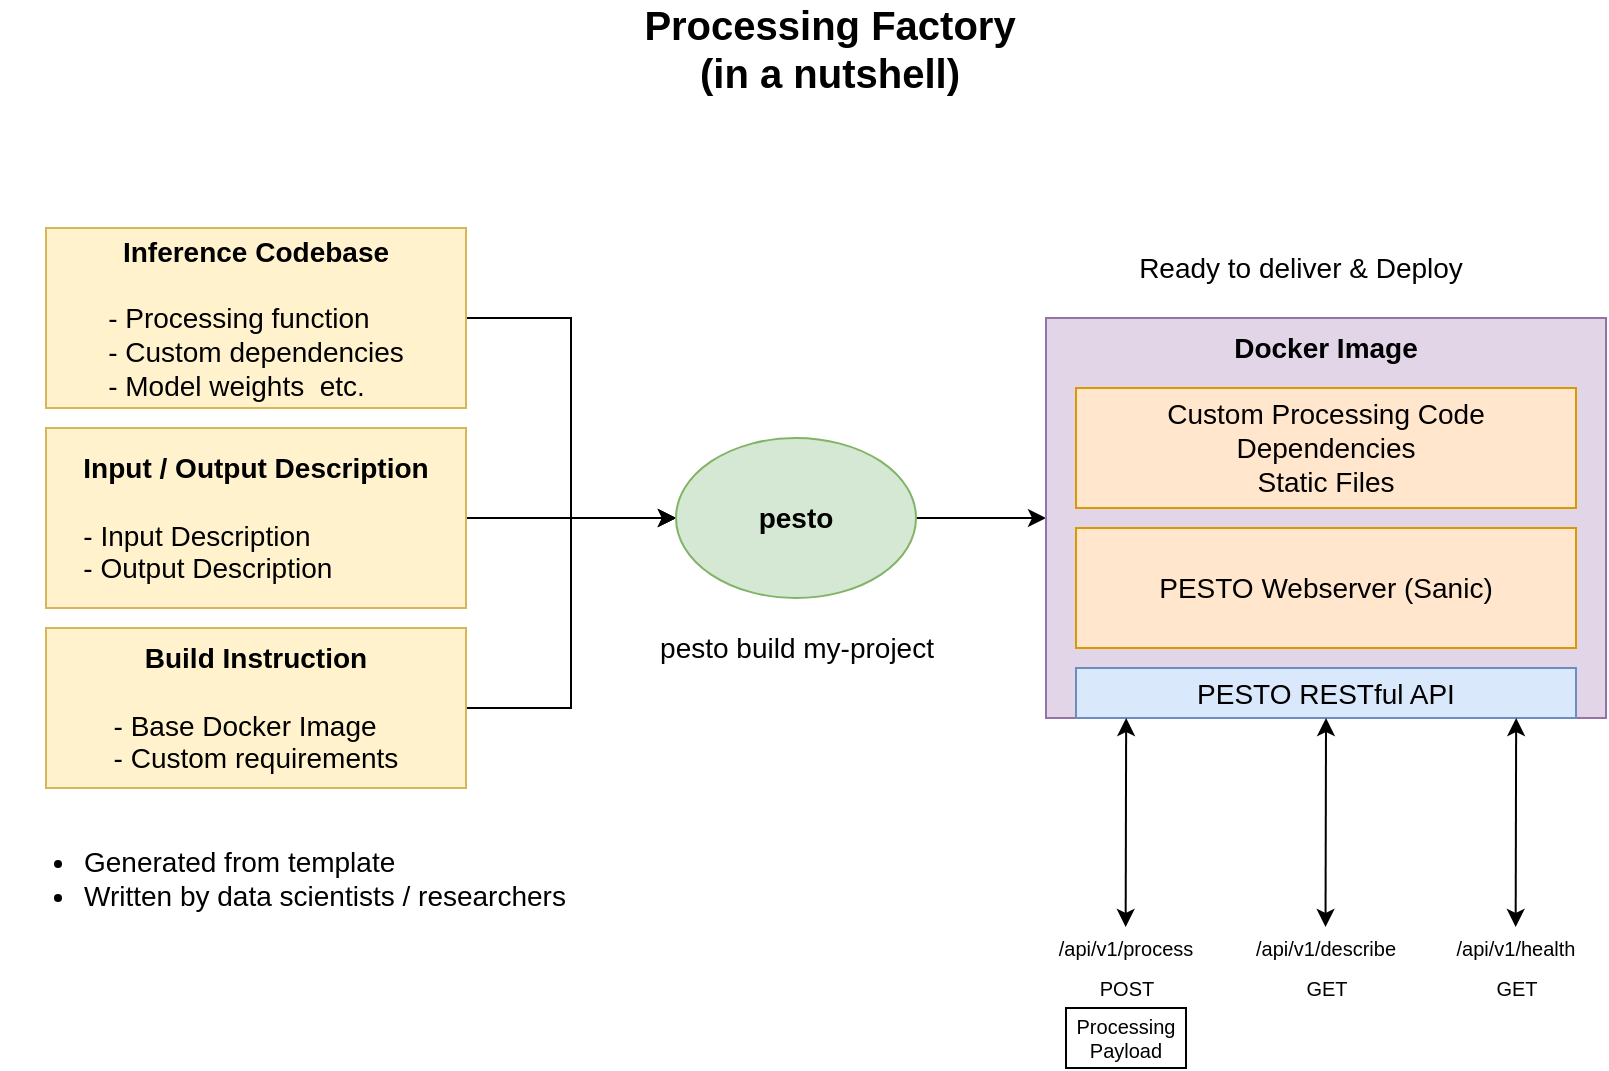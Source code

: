 <mxfile version="13.0.3" type="device" pages="3"><diagram id="gQ1yAafDCcQZC_SRkYF9" name="In a Nutshell"><mxGraphModel dx="2370" dy="1545" grid="1" gridSize="10" guides="1" tooltips="1" connect="1" arrows="1" fold="1" page="1" pageScale="1" pageWidth="850" pageHeight="1100" math="0" shadow="0"><root><mxCell id="0"/><mxCell id="1" parent="0"/><mxCell id="8xrovbTtMWCS1H6UvcHA-2" value="Processing Factory (in a nutshell)" style="text;html=1;strokeColor=none;fillColor=none;align=center;verticalAlign=middle;whiteSpace=wrap;rounded=0;fontSize=20;fontStyle=1" parent="1" vertex="1"><mxGeometry x="330" y="50" width="210" height="20" as="geometry"/></mxCell><mxCell id="8xrovbTtMWCS1H6UvcHA-10" style="edgeStyle=orthogonalEdgeStyle;rounded=0;orthogonalLoop=1;jettySize=auto;html=1;exitX=1;exitY=0.5;exitDx=0;exitDy=0;entryX=0;entryY=0.5;entryDx=0;entryDy=0;" parent="1" source="8xrovbTtMWCS1H6UvcHA-4" target="8xrovbTtMWCS1H6UvcHA-7" edge="1"><mxGeometry relative="1" as="geometry"/></mxCell><mxCell id="8xrovbTtMWCS1H6UvcHA-4" value="&lt;b style=&quot;font-size: 14px&quot;&gt;Inference Codebase&lt;br style=&quot;font-size: 14px&quot;&gt;&lt;/b&gt;&lt;br style=&quot;font-size: 14px&quot;&gt;&lt;div style=&quot;text-align: left&quot;&gt;&lt;span&gt;- Processing function&lt;/span&gt;&lt;/div&gt;&lt;div style=&quot;text-align: left&quot;&gt;&lt;span&gt;- Custom dependencies&lt;/span&gt;&lt;/div&gt;&lt;div style=&quot;text-align: left&quot;&gt;&lt;span&gt;- Model weights&amp;nbsp; etc.&lt;/span&gt;&lt;/div&gt;" style="rounded=0;whiteSpace=wrap;html=1;fillColor=#fff2cc;strokeColor=#d6b656;fontSize=14;" parent="1" vertex="1"><mxGeometry x="43" y="150" width="210" height="90" as="geometry"/></mxCell><mxCell id="8xrovbTtMWCS1H6UvcHA-9" style="edgeStyle=orthogonalEdgeStyle;rounded=0;orthogonalLoop=1;jettySize=auto;html=1;exitX=1;exitY=0.5;exitDx=0;exitDy=0;" parent="1" source="8xrovbTtMWCS1H6UvcHA-5" target="8xrovbTtMWCS1H6UvcHA-7" edge="1"><mxGeometry relative="1" as="geometry"/></mxCell><mxCell id="8xrovbTtMWCS1H6UvcHA-5" value="&lt;b style=&quot;font-size: 14px&quot;&gt;Input / Output Description&lt;br style=&quot;font-size: 14px&quot;&gt;&lt;/b&gt;&lt;br style=&quot;font-size: 14px&quot;&gt;&lt;div style=&quot;text-align: left&quot;&gt;&lt;span&gt;- Input Description&lt;/span&gt;&lt;/div&gt;&lt;div style=&quot;text-align: left&quot;&gt;&lt;span&gt;- Output Description&lt;/span&gt;&lt;/div&gt;" style="rounded=0;whiteSpace=wrap;html=1;fillColor=#fff2cc;strokeColor=#d6b656;fontSize=14;" parent="1" vertex="1"><mxGeometry x="43" y="250" width="210" height="90" as="geometry"/></mxCell><mxCell id="8xrovbTtMWCS1H6UvcHA-8" style="edgeStyle=orthogonalEdgeStyle;rounded=0;orthogonalLoop=1;jettySize=auto;html=1;exitX=1;exitY=0.5;exitDx=0;exitDy=0;entryX=0;entryY=0.5;entryDx=0;entryDy=0;" parent="1" source="8xrovbTtMWCS1H6UvcHA-6" target="8xrovbTtMWCS1H6UvcHA-7" edge="1"><mxGeometry relative="1" as="geometry"/></mxCell><mxCell id="8xrovbTtMWCS1H6UvcHA-6" value="&lt;b style=&quot;font-size: 14px&quot;&gt;Build Instruction&lt;br style=&quot;font-size: 14px&quot;&gt;&lt;br style=&quot;font-size: 14px&quot;&gt;&lt;div style=&quot;text-align: left&quot;&gt;&lt;span style=&quot;font-weight: normal&quot;&gt;- Base Docker Image&lt;/span&gt;&lt;/div&gt;&lt;/b&gt;&lt;div style=&quot;text-align: left&quot;&gt;&lt;span&gt;- Custom requirements&lt;/span&gt;&lt;/div&gt;" style="rounded=0;whiteSpace=wrap;html=1;fillColor=#fff2cc;strokeColor=#d6b656;fontSize=14;" parent="1" vertex="1"><mxGeometry x="43" y="350" width="210" height="80" as="geometry"/></mxCell><mxCell id="YoTXIeh9eUvgXneQfB6J-8" style="edgeStyle=orthogonalEdgeStyle;rounded=0;orthogonalLoop=1;jettySize=auto;html=1;exitX=1;exitY=0.5;exitDx=0;exitDy=0;entryX=0;entryY=0.5;entryDx=0;entryDy=0;fontSize=14;" edge="1" parent="1" source="8xrovbTtMWCS1H6UvcHA-7" target="YoTXIeh9eUvgXneQfB6J-6"><mxGeometry relative="1" as="geometry"/></mxCell><mxCell id="8xrovbTtMWCS1H6UvcHA-7" value="pesto" style="ellipse;whiteSpace=wrap;html=1;fillColor=#d5e8d4;strokeColor=#82b366;fontSize=14;fontStyle=1" parent="1" vertex="1"><mxGeometry x="358" y="255" width="120" height="80" as="geometry"/></mxCell><mxCell id="8xrovbTtMWCS1H6UvcHA-11" value="pesto build my-project" style="text;html=1;align=center;verticalAlign=middle;resizable=0;points=[];autosize=1;fontSize=14;" parent="1" vertex="1"><mxGeometry x="343" y="350" width="150" height="20" as="geometry"/></mxCell><mxCell id="8xrovbTtMWCS1H6UvcHA-16" value="&lt;ul style=&quot;font-size: 14px;&quot;&gt;&lt;li style=&quot;font-size: 14px;&quot;&gt;Generated from template&lt;/li&gt;&lt;li style=&quot;font-size: 14px;&quot;&gt;Written by data scientists / researchers&lt;/li&gt;&lt;/ul&gt;" style="text;html=1;align=left;verticalAlign=middle;resizable=0;points=[];autosize=1;fontSize=14;" parent="1" vertex="1"><mxGeometry x="20" y="440" width="300" height="70" as="geometry"/></mxCell><mxCell id="8xrovbTtMWCS1H6UvcHA-17" value="Ready to deliver &amp;amp; Deploy" style="text;html=1;align=center;verticalAlign=middle;resizable=0;points=[];autosize=1;fontSize=14;" parent="1" vertex="1"><mxGeometry x="580" y="160" width="180" height="20" as="geometry"/></mxCell><mxCell id="YoTXIeh9eUvgXneQfB6J-6" value="&lt;b&gt;Docker Image&lt;/b&gt;" style="rounded=0;whiteSpace=wrap;html=1;fontSize=14;align=center;verticalAlign=top;fillColor=#e1d5e7;strokeColor=#9673a6;" vertex="1" parent="1"><mxGeometry x="543" y="195" width="280" height="200" as="geometry"/></mxCell><mxCell id="YoTXIeh9eUvgXneQfB6J-9" value="PESTO RESTful API" style="rounded=0;whiteSpace=wrap;html=1;fontSize=14;align=center;fillColor=#dae8fc;strokeColor=#6c8ebf;" vertex="1" parent="1"><mxGeometry x="558" y="370" width="250" height="25" as="geometry"/></mxCell><mxCell id="YoTXIeh9eUvgXneQfB6J-12" value="PESTO Webserver (Sanic)" style="rounded=0;whiteSpace=wrap;html=1;fontSize=14;align=center;fillColor=#ffe6cc;strokeColor=#d79b00;" vertex="1" parent="1"><mxGeometry x="558" y="300" width="250" height="60" as="geometry"/></mxCell><mxCell id="qfbWvIlLiHzfkYXLy70F-1" value="Custom Processing Code&lt;br&gt;Dependencies&lt;br&gt;Static Files" style="rounded=0;whiteSpace=wrap;html=1;fontSize=14;align=center;fillColor=#ffe6cc;strokeColor=#d79b00;" vertex="1" parent="1"><mxGeometry x="558" y="230" width="250" height="60" as="geometry"/></mxCell><mxCell id="H8bt2SKjshlYzlzi5Tcu-8" value="" style="endArrow=classic;startArrow=classic;html=1;fontSize=14;entryX=0.141;entryY=1.021;entryDx=0;entryDy=0;entryPerimeter=0;" edge="1" parent="1"><mxGeometry width="50" height="50" relative="1" as="geometry"><mxPoint x="682.76" y="499.48" as="sourcePoint"/><mxPoint x="683.01" y="395.005" as="targetPoint"/></mxGeometry></mxCell><mxCell id="H8bt2SKjshlYzlzi5Tcu-9" value="" style="endArrow=classic;startArrow=classic;html=1;fontSize=14;entryX=0.141;entryY=1.021;entryDx=0;entryDy=0;entryPerimeter=0;" edge="1" parent="1"><mxGeometry width="50" height="50" relative="1" as="geometry"><mxPoint x="777.83" y="499.48" as="sourcePoint"/><mxPoint x="778.08" y="395.005" as="targetPoint"/></mxGeometry></mxCell><mxCell id="H8bt2SKjshlYzlzi5Tcu-10" value="" style="endArrow=classic;startArrow=classic;html=1;fontSize=14;entryX=0.141;entryY=1.021;entryDx=0;entryDy=0;entryPerimeter=0;" edge="1" parent="1"><mxGeometry width="50" height="50" relative="1" as="geometry"><mxPoint x="582.83" y="499.48" as="sourcePoint"/><mxPoint x="583.08" y="395.005" as="targetPoint"/></mxGeometry></mxCell><mxCell id="H8bt2SKjshlYzlzi5Tcu-11" value="/api/v1/process" style="text;html=1;strokeColor=none;fillColor=none;align=center;verticalAlign=middle;whiteSpace=wrap;rounded=0;fontSize=10;" vertex="1" parent="1"><mxGeometry x="553" y="500" width="60" height="20" as="geometry"/></mxCell><mxCell id="H8bt2SKjshlYzlzi5Tcu-12" value="/api/v1/describe" style="text;html=1;strokeColor=none;fillColor=none;align=center;verticalAlign=middle;whiteSpace=wrap;rounded=0;fontSize=10;" vertex="1" parent="1"><mxGeometry x="653" y="500" width="60" height="20" as="geometry"/></mxCell><mxCell id="H8bt2SKjshlYzlzi5Tcu-13" value="/api/v1/health" style="text;html=1;strokeColor=none;fillColor=none;align=center;verticalAlign=middle;whiteSpace=wrap;rounded=0;fontSize=10;" vertex="1" parent="1"><mxGeometry x="748" y="500" width="60" height="20" as="geometry"/></mxCell><mxCell id="H8bt2SKjshlYzlzi5Tcu-15" value="GET" style="text;html=1;align=center;verticalAlign=middle;resizable=0;points=[];autosize=1;fontSize=10;" vertex="1" parent="1"><mxGeometry x="663" y="520" width="40" height="20" as="geometry"/></mxCell><mxCell id="H8bt2SKjshlYzlzi5Tcu-16" value="GET" style="text;html=1;align=center;verticalAlign=middle;resizable=0;points=[];autosize=1;fontSize=10;" vertex="1" parent="1"><mxGeometry x="758" y="520" width="40" height="20" as="geometry"/></mxCell><mxCell id="H8bt2SKjshlYzlzi5Tcu-18" value="POST" style="text;html=1;align=center;verticalAlign=middle;resizable=0;points=[];autosize=1;fontSize=10;" vertex="1" parent="1"><mxGeometry x="563" y="520" width="40" height="20" as="geometry"/></mxCell><mxCell id="H8bt2SKjshlYzlzi5Tcu-21" value="Processing&lt;br&gt;Payload" style="rounded=0;whiteSpace=wrap;html=1;fontSize=10;align=center;" vertex="1" parent="1"><mxGeometry x="553" y="540" width="60" height="30" as="geometry"/></mxCell></root></mxGraphModel></diagram><diagram id="GFVxnxTmVXkcNwIitNZJ" name="Stateful/Stateless"><mxGraphModel dx="1422" dy="927" grid="1" gridSize="10" guides="1" tooltips="1" connect="1" arrows="1" fold="1" page="1" pageScale="1" pageWidth="850" pageHeight="1100" math="0" shadow="0"><root><mxCell id="UhFxlJINycEVVFOFyWEZ-0"/><mxCell id="UhFxlJINycEVVFOFyWEZ-1" parent="UhFxlJINycEVVFOFyWEZ-0"/><mxCell id="ygyl_ng39BZpa-FlGZXZ-10" style="edgeStyle=orthogonalEdgeStyle;rounded=0;orthogonalLoop=1;jettySize=auto;html=1;exitX=1;exitY=0.5;exitDx=0;exitDy=0;entryX=0;entryY=0.5;entryDx=0;entryDy=0;fontSize=14;" parent="UhFxlJINycEVVFOFyWEZ-1" source="UhFxlJINycEVVFOFyWEZ-2" target="ygyl_ng39BZpa-FlGZXZ-3" edge="1"><mxGeometry relative="1" as="geometry"/></mxCell><mxCell id="UhFxlJINycEVVFOFyWEZ-2" value="Docker Container (Microservice)" style="shape=process;whiteSpace=wrap;html=1;backgroundOutline=1;fontSize=14;fillColor=#e1d5e7;strokeColor=#9673a6;" parent="UhFxlJINycEVVFOFyWEZ-1" vertex="1"><mxGeometry x="350" y="140" width="180" height="100" as="geometry"/></mxCell><mxCell id="ygyl_ng39BZpa-FlGZXZ-9" style="edgeStyle=orthogonalEdgeStyle;rounded=0;orthogonalLoop=1;jettySize=auto;html=1;exitX=1;exitY=0.5;exitDx=0;exitDy=0;entryX=0;entryY=0.5;entryDx=0;entryDy=0;fontSize=14;" parent="UhFxlJINycEVVFOFyWEZ-1" source="ygyl_ng39BZpa-FlGZXZ-0" target="UhFxlJINycEVVFOFyWEZ-2" edge="1"><mxGeometry relative="1" as="geometry"/></mxCell><mxCell id="ygyl_ng39BZpa-FlGZXZ-0" value="Payload" style="rounded=1;whiteSpace=wrap;html=1;fontSize=14;" parent="UhFxlJINycEVVFOFyWEZ-1" vertex="1"><mxGeometry x="60" y="160" width="120" height="60" as="geometry"/></mxCell><mxCell id="ygyl_ng39BZpa-FlGZXZ-2" value="POST api/v1/process" style="text;html=1;align=center;verticalAlign=middle;resizable=0;points=[];autosize=1;fontSize=14;" parent="UhFxlJINycEVVFOFyWEZ-1" vertex="1"><mxGeometry x="190" y="200" width="150" height="20" as="geometry"/></mxCell><mxCell id="ygyl_ng39BZpa-FlGZXZ-3" value="Result" style="rounded=1;whiteSpace=wrap;html=1;fontSize=14;" parent="UhFxlJINycEVVFOFyWEZ-1" vertex="1"><mxGeometry x="610" y="160" width="120" height="60" as="geometry"/></mxCell><mxCell id="ygyl_ng39BZpa-FlGZXZ-11" value="example:&lt;br style=&quot;font-size: 14px;&quot;&gt;{&lt;br style=&quot;font-size: 14px;&quot;&gt;&amp;nbsp; &amp;nbsp;x : 3,&lt;br style=&quot;font-size: 14px;&quot;&gt;&amp;nbsp; &amp;nbsp;y : 1,&lt;br style=&quot;font-size: 14px;&quot;&gt;}" style="text;html=1;align=left;verticalAlign=middle;resizable=0;points=[];autosize=1;fontSize=14;" parent="UhFxlJINycEVVFOFyWEZ-1" vertex="1"><mxGeometry x="95" y="230" width="70" height="90" as="geometry"/></mxCell><mxCell id="ygyl_ng39BZpa-FlGZXZ-12" value="example:&lt;br style=&quot;font-size: 14px;&quot;&gt;{&lt;br style=&quot;font-size: 14px;&quot;&gt;&amp;nbsp; &amp;nbsp;result: 2&lt;br style=&quot;font-size: 14px;&quot;&gt;}" style="text;html=1;align=left;verticalAlign=middle;resizable=0;points=[];autosize=1;fontSize=14;" parent="UhFxlJINycEVVFOFyWEZ-1" vertex="1"><mxGeometry x="630" y="230" width="80" height="70" as="geometry"/></mxCell><mxCell id="V4VaFDY33GalT3Cvu3Oj-3" style="edgeStyle=orthogonalEdgeStyle;rounded=0;orthogonalLoop=1;jettySize=auto;html=1;exitX=1;exitY=0.25;exitDx=0;exitDy=0;entryX=0;entryY=0.5;entryDx=0;entryDy=0;fontSize=14;" parent="UhFxlJINycEVVFOFyWEZ-1" source="ygyl_ng39BZpa-FlGZXZ-14" target="ygyl_ng39BZpa-FlGZXZ-18" edge="1"><mxGeometry relative="1" as="geometry"><Array as="points"><mxPoint x="530" y="510"/></Array></mxGeometry></mxCell><mxCell id="V4VaFDY33GalT3Cvu3Oj-7" style="edgeStyle=orthogonalEdgeStyle;rounded=0;orthogonalLoop=1;jettySize=auto;html=1;entryX=0;entryY=0.5;entryDx=0;entryDy=0;fontSize=14;" parent="UhFxlJINycEVVFOFyWEZ-1" target="ygyl_ng39BZpa-FlGZXZ-31" edge="1"><mxGeometry relative="1" as="geometry"><mxPoint x="529" y="610" as="sourcePoint"/></mxGeometry></mxCell><mxCell id="V4VaFDY33GalT3Cvu3Oj-8" style="edgeStyle=orthogonalEdgeStyle;rounded=0;orthogonalLoop=1;jettySize=auto;html=1;exitX=1.004;exitY=0.736;exitDx=0;exitDy=0;fontSize=14;exitPerimeter=0;" parent="UhFxlJINycEVVFOFyWEZ-1" source="ygyl_ng39BZpa-FlGZXZ-14" target="ygyl_ng39BZpa-FlGZXZ-39" edge="1"><mxGeometry relative="1" as="geometry"/></mxCell><mxCell id="ygyl_ng39BZpa-FlGZXZ-14" value="Docker Container (Microservice)" style="shape=process;whiteSpace=wrap;html=1;backgroundOutline=1;fontSize=14;fillColor=#f8cecc;strokeColor=#b85450;" parent="UhFxlJINycEVVFOFyWEZ-1" vertex="1"><mxGeometry x="350" y="460" width="180" height="340" as="geometry"/></mxCell><mxCell id="V4VaFDY33GalT3Cvu3Oj-2" style="edgeStyle=orthogonalEdgeStyle;rounded=0;orthogonalLoop=1;jettySize=auto;html=1;exitX=1;exitY=0.5;exitDx=0;exitDy=0;entryX=-0.006;entryY=0.147;entryDx=0;entryDy=0;entryPerimeter=0;fontSize=14;" parent="UhFxlJINycEVVFOFyWEZ-1" source="ygyl_ng39BZpa-FlGZXZ-16" target="ygyl_ng39BZpa-FlGZXZ-14" edge="1"><mxGeometry relative="1" as="geometry"/></mxCell><mxCell id="ygyl_ng39BZpa-FlGZXZ-16" value="Payload" style="rounded=1;whiteSpace=wrap;html=1;fontSize=14;" parent="UhFxlJINycEVVFOFyWEZ-1" vertex="1"><mxGeometry x="30" y="480" width="120" height="60" as="geometry"/></mxCell><mxCell id="ygyl_ng39BZpa-FlGZXZ-17" value="POST api/v1/process" style="text;html=1;align=center;verticalAlign=middle;resizable=0;points=[];autosize=1;fontSize=14;" parent="UhFxlJINycEVVFOFyWEZ-1" vertex="1"><mxGeometry x="170" y="520" width="150" height="20" as="geometry"/></mxCell><mxCell id="ygyl_ng39BZpa-FlGZXZ-18" value="jobID" style="rounded=1;whiteSpace=wrap;html=1;fontSize=14;" parent="UhFxlJINycEVVFOFyWEZ-1" vertex="1"><mxGeometry x="580" y="480" width="120" height="60" as="geometry"/></mxCell><mxCell id="ygyl_ng39BZpa-FlGZXZ-20" value="example:&lt;br style=&quot;font-size: 14px;&quot;&gt;{&lt;br style=&quot;font-size: 14px;&quot;&gt;&amp;nbsp; &amp;nbsp;jobID: &quot;job2&quot;&lt;br style=&quot;font-size: 14px;&quot;&gt;}" style="text;html=1;align=left;verticalAlign=middle;resizable=0;points=[];autosize=1;fontSize=14;" parent="UhFxlJINycEVVFOFyWEZ-1" vertex="1"><mxGeometry x="720" y="475" width="100" height="70" as="geometry"/></mxCell><mxCell id="ygyl_ng39BZpa-FlGZXZ-21" value="Stateless" style="text;html=1;align=center;verticalAlign=middle;resizable=0;points=[];autosize=1;fontSize=14;fontStyle=1" parent="UhFxlJINycEVVFOFyWEZ-1" vertex="1"><mxGeometry x="400" y="79" width="80" height="20" as="geometry"/></mxCell><mxCell id="ygyl_ng39BZpa-FlGZXZ-22" value="Stateful" style="text;html=1;align=center;verticalAlign=middle;resizable=0;points=[];autosize=1;fontSize=14;fontStyle=1" parent="UhFxlJINycEVVFOFyWEZ-1" vertex="1"><mxGeometry x="405" y="410" width="70" height="20" as="geometry"/></mxCell><mxCell id="ygyl_ng39BZpa-FlGZXZ-25" value="1. Send Processing Request" style="text;html=1;align=center;verticalAlign=middle;resizable=0;points=[];autosize=1;fontSize=14;" parent="UhFxlJINycEVVFOFyWEZ-1" vertex="1"><mxGeometry x="35" y="450" width="190" height="20" as="geometry"/></mxCell><mxCell id="ygyl_ng39BZpa-FlGZXZ-28" style="edgeStyle=orthogonalEdgeStyle;rounded=0;orthogonalLoop=1;jettySize=auto;html=1;exitX=1;exitY=0.5;exitDx=0;exitDy=0;entryX=0;entryY=0.5;entryDx=0;entryDy=0;fontSize=14;" parent="UhFxlJINycEVVFOFyWEZ-1" edge="1"><mxGeometry relative="1" as="geometry"><mxPoint x="180" y="610" as="sourcePoint"/><mxPoint x="350" y="610" as="targetPoint"/></mxGeometry></mxCell><mxCell id="ygyl_ng39BZpa-FlGZXZ-30" value="GET api/v1/jobs/job2/status" style="text;html=1;align=center;verticalAlign=middle;resizable=0;points=[];autosize=1;fontSize=14;" parent="UhFxlJINycEVVFOFyWEZ-1" vertex="1"><mxGeometry x="130" y="630" width="190" height="20" as="geometry"/></mxCell><mxCell id="ygyl_ng39BZpa-FlGZXZ-31" value="status" style="rounded=1;whiteSpace=wrap;html=1;fontSize=14;" parent="UhFxlJINycEVVFOFyWEZ-1" vertex="1"><mxGeometry x="580" y="580" width="120" height="60" as="geometry"/></mxCell><mxCell id="ygyl_ng39BZpa-FlGZXZ-33" value="example:&lt;br style=&quot;font-size: 14px;&quot;&gt;{&lt;br style=&quot;font-size: 14px;&quot;&gt;&amp;nbsp; &amp;nbsp;status: &quot;done&quot;&lt;br style=&quot;font-size: 14px;&quot;&gt;}" style="text;html=1;align=left;verticalAlign=middle;resizable=0;points=[];autosize=1;fontSize=14;" parent="UhFxlJINycEVVFOFyWEZ-1" vertex="1"><mxGeometry x="710" y="575" width="110" height="70" as="geometry"/></mxCell><mxCell id="ygyl_ng39BZpa-FlGZXZ-34" value="2. Send Status Request" style="text;html=1;align=center;verticalAlign=middle;resizable=0;points=[];autosize=1;fontSize=14;" parent="UhFxlJINycEVVFOFyWEZ-1" vertex="1"><mxGeometry x="30" y="580" width="160" height="20" as="geometry"/></mxCell><mxCell id="ygyl_ng39BZpa-FlGZXZ-37" style="edgeStyle=orthogonalEdgeStyle;rounded=0;orthogonalLoop=1;jettySize=auto;html=1;exitX=1;exitY=0.5;exitDx=0;exitDy=0;entryX=0;entryY=0.5;entryDx=0;entryDy=0;fontSize=14;" parent="UhFxlJINycEVVFOFyWEZ-1" edge="1"><mxGeometry relative="1" as="geometry"><mxPoint x="180" y="720" as="sourcePoint"/><mxPoint x="350" y="720" as="targetPoint"/></mxGeometry></mxCell><mxCell id="ygyl_ng39BZpa-FlGZXZ-38" value="GET api/v1/jobs/job2/results" style="text;html=1;align=center;verticalAlign=middle;resizable=0;points=[];autosize=1;fontSize=14;" parent="UhFxlJINycEVVFOFyWEZ-1" vertex="1"><mxGeometry x="135" y="740" width="190" height="20" as="geometry"/></mxCell><mxCell id="ygyl_ng39BZpa-FlGZXZ-39" value="result" style="rounded=1;whiteSpace=wrap;html=1;fontSize=14;" parent="UhFxlJINycEVVFOFyWEZ-1" vertex="1"><mxGeometry x="580" y="680" width="120" height="60" as="geometry"/></mxCell><mxCell id="ygyl_ng39BZpa-FlGZXZ-40" value="example:&lt;br style=&quot;font-size: 14px;&quot;&gt;{&lt;br style=&quot;font-size: 14px;&quot;&gt;&amp;nbsp; &amp;nbsp;result: 2&lt;br style=&quot;font-size: 14px;&quot;&gt;}" style="text;html=1;align=left;verticalAlign=middle;resizable=0;points=[];autosize=1;fontSize=14;" parent="UhFxlJINycEVVFOFyWEZ-1" vertex="1"><mxGeometry x="710" y="675" width="80" height="70" as="geometry"/></mxCell><mxCell id="ygyl_ng39BZpa-FlGZXZ-41" value="3. Send Result Request" style="text;html=1;align=center;verticalAlign=middle;resizable=0;points=[];autosize=1;fontSize=14;" parent="UhFxlJINycEVVFOFyWEZ-1" vertex="1"><mxGeometry x="30" y="670" width="160" height="20" as="geometry"/></mxCell></root></mxGraphModel></diagram><diagram id="cfqb2c_GGjk-fguEW1In" name="Pesto Test"><mxGraphModel dx="1422" dy="927" grid="1" gridSize="10" guides="1" tooltips="1" connect="1" arrows="1" fold="1" page="1" pageScale="1" pageWidth="850" pageHeight="1100" math="0" shadow="0"><root><mxCell id="Uyg4hp5p2sZkIrAG-73u-0"/><mxCell id="Uyg4hp5p2sZkIrAG-73u-1" parent="Uyg4hp5p2sZkIrAG-73u-0"/><mxCell id="wyKJiTsv1T7vHtce7yEM-0" style="edgeStyle=orthogonalEdgeStyle;rounded=0;orthogonalLoop=1;jettySize=auto;html=1;exitX=1;exitY=0.5;exitDx=0;exitDy=0;entryX=0;entryY=0.5;entryDx=0;entryDy=0;fontSize=16;" edge="1" parent="Uyg4hp5p2sZkIrAG-73u-1" source="wyKJiTsv1T7vHtce7yEM-1" target="wyKJiTsv1T7vHtce7yEM-3"><mxGeometry relative="1" as="geometry"/></mxCell><mxCell id="wyKJiTsv1T7vHtce7yEM-1" value="&lt;b style=&quot;font-size: 14px&quot;&gt;&quot;Unit Tests&quot;&lt;br style=&quot;font-size: 14px&quot;&gt;&lt;br style=&quot;font-size: 14px&quot;&gt;&lt;div style=&quot;text-align: left&quot;&gt;&lt;span style=&quot;font-weight: normal&quot;&gt;- Sample Payload&lt;/span&gt;&lt;/div&gt;&lt;/b&gt;&lt;div style=&quot;text-align: left&quot;&gt;&lt;span&gt;- Expected Responses&lt;/span&gt;&lt;/div&gt;" style="rounded=0;whiteSpace=wrap;html=1;fillColor=#fff2cc;strokeColor=#d6b656;fontSize=14;" vertex="1" parent="Uyg4hp5p2sZkIrAG-73u-1"><mxGeometry x="85" y="190" width="210" height="110" as="geometry"/></mxCell><mxCell id="wyKJiTsv1T7vHtce7yEM-2" style="edgeStyle=orthogonalEdgeStyle;rounded=0;orthogonalLoop=1;jettySize=auto;html=1;exitX=1;exitY=0.5;exitDx=0;exitDy=0;" edge="1" parent="Uyg4hp5p2sZkIrAG-73u-1" source="wyKJiTsv1T7vHtce7yEM-3" target="wyKJiTsv1T7vHtce7yEM-5"><mxGeometry relative="1" as="geometry"/></mxCell><mxCell id="wyKJiTsv1T7vHtce7yEM-3" value="pesto" style="ellipse;whiteSpace=wrap;html=1;fillColor=#d5e8d4;strokeColor=#82b366;fontSize=14;fontStyle=1" vertex="1" parent="Uyg4hp5p2sZkIrAG-73u-1"><mxGeometry x="355" y="205" width="120" height="80" as="geometry"/></mxCell><mxCell id="wyKJiTsv1T7vHtce7yEM-4" value="Test Report" style="text;html=1;align=center;verticalAlign=middle;resizable=0;points=[];autosize=1;fontSize=14;" vertex="1" parent="Uyg4hp5p2sZkIrAG-73u-1"><mxGeometry x="675" y="290" width="90" height="20" as="geometry"/></mxCell><mxCell id="wyKJiTsv1T7vHtce7yEM-5" value="" style="shadow=0;dashed=0;html=1;strokeColor=#9673a6;fillColor=#e1d5e7;labelPosition=center;verticalLabelPosition=bottom;verticalAlign=top;align=center;outlineConnect=0;shape=mxgraph.veeam.2d.report;" vertex="1" parent="Uyg4hp5p2sZkIrAG-73u-1"><mxGeometry x="691.6" y="209.8" width="56.8" height="70.4" as="geometry"/></mxCell></root></mxGraphModel></diagram></mxfile>
